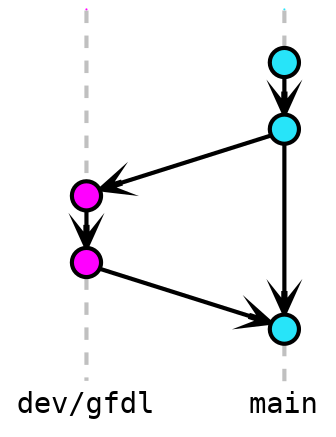 digraph git_no_ff {
    rankdir="TB"
    nodesep=0.5
    ranksep=0.25
    outputorder=edgesfirst

    // Global settings
    node [
        style=filled
        color="black"
        fontname="Inconsolata"
        fontcolor=black
    ]
    edge [
        arrowhead=vee
        color="black"
        penwidth=2
    ]

    // Branch label nodes
    node [
        fixedsize=false
        penwidth=0
        fillcolor=none
        shape=none
        width=0
        height=0
        margin="0.05"
    ]
    subgraph {
        rank=sink
        me [label="main", group="main"]
    }
    subgraph {
        rank=sink
        de [label="dev/gfdl", group="develop"]
    }

    // Commit nodes
    node [
        width=0.2
        height=0.2
        label=""
        shape=circle
        penwidth=2
    ]

    // main branch
    node [
        group="main"
        fillcolor="#27E4F9"
    ]
    m1 -> m2 -> m3
    subgraph {
        rank=source
        ms [label="", width=0, height=0, penwidth=0]
    }
    ms -> m1 [color="gray", style=dashed, arrowhead=none]
    m3 -> me [color="gray", style=dashed, arrowhead=none]

    // dev/gfdl branch
    node [
        group="develop"
        fillcolor="magenta"
    ]
    d1 -> d2
    subgraph {
        rank=source
        ds [label="", width=0, height=0, penwidth=0]
    }
    ds -> d1 [color="gray", style=dashed, arrowhead=none]
    d2 -> de [color="gray", style=dashed, arrowhead=none]

    // Branch interactions
    m2 -> d1;
    d2 -> m3;
}
